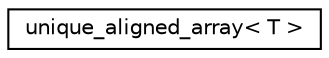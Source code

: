 digraph "Graphical Class Hierarchy"
{
 // LATEX_PDF_SIZE
  edge [fontname="Helvetica",fontsize="10",labelfontname="Helvetica",labelfontsize="10"];
  node [fontname="Helvetica",fontsize="10",shape=record];
  rankdir="LR";
  Node0 [label="unique_aligned_array\< T \>",height=0.2,width=0.4,color="black", fillcolor="white", style="filled",URL="$dc/d9e/classsps_1_1win32_1_1unique__aligned__array.html",tooltip=" "];
}

